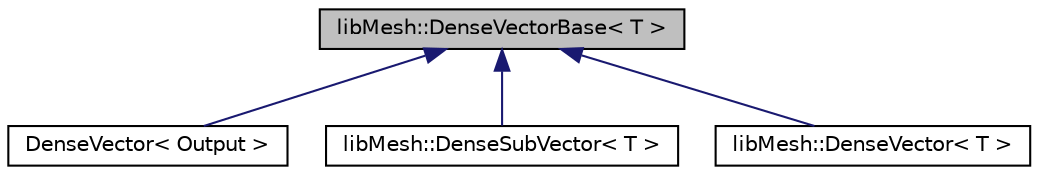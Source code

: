 digraph "libMesh::DenseVectorBase&lt; T &gt;"
{
 // INTERACTIVE_SVG=YES
  edge [fontname="Helvetica",fontsize="10",labelfontname="Helvetica",labelfontsize="10"];
  node [fontname="Helvetica",fontsize="10",shape=record];
  Node1 [label="libMesh::DenseVectorBase\< T \>",height=0.2,width=0.4,color="black", fillcolor="grey75", style="filled" fontcolor="black"];
  Node1 -> Node2 [dir="back",color="midnightblue",fontsize="10",style="solid",fontname="Helvetica"];
  Node2 [label="DenseVector\< Output \>",height=0.2,width=0.4,color="black", fillcolor="white", style="filled",URL="$classlibMesh_1_1DenseVector.html"];
  Node1 -> Node3 [dir="back",color="midnightblue",fontsize="10",style="solid",fontname="Helvetica"];
  Node3 [label="libMesh::DenseSubVector\< T \>",height=0.2,width=0.4,color="black", fillcolor="white", style="filled",URL="$classlibMesh_1_1DenseSubVector.html",tooltip="定义了一个用于有限元计算的稠密子向量。 在将元素载荷向量累加到全局向量之前存储这些载荷向量时特别有用，尤其是在存在方程组的情况下。 所有重写的虚拟函数在 dense_vector_base.h 中有文档说明。 "];
  Node1 -> Node4 [dir="back",color="midnightblue",fontsize="10",style="solid",fontname="Helvetica"];
  Node4 [label="libMesh::DenseVector\< T \>",height=0.2,width=0.4,color="black", fillcolor="white", style="filled",URL="$classlibMesh_1_1DenseVector.html",tooltip="定义用于有限元计算的稠密向量类。该类基本上是为了补充 DenseMatrix 类而设计的。 它相对于 std::vector 具有额外的功能，使其在有限元中特别有用，特别是对于方程组。 所有重写的虚拟函..."];
}
